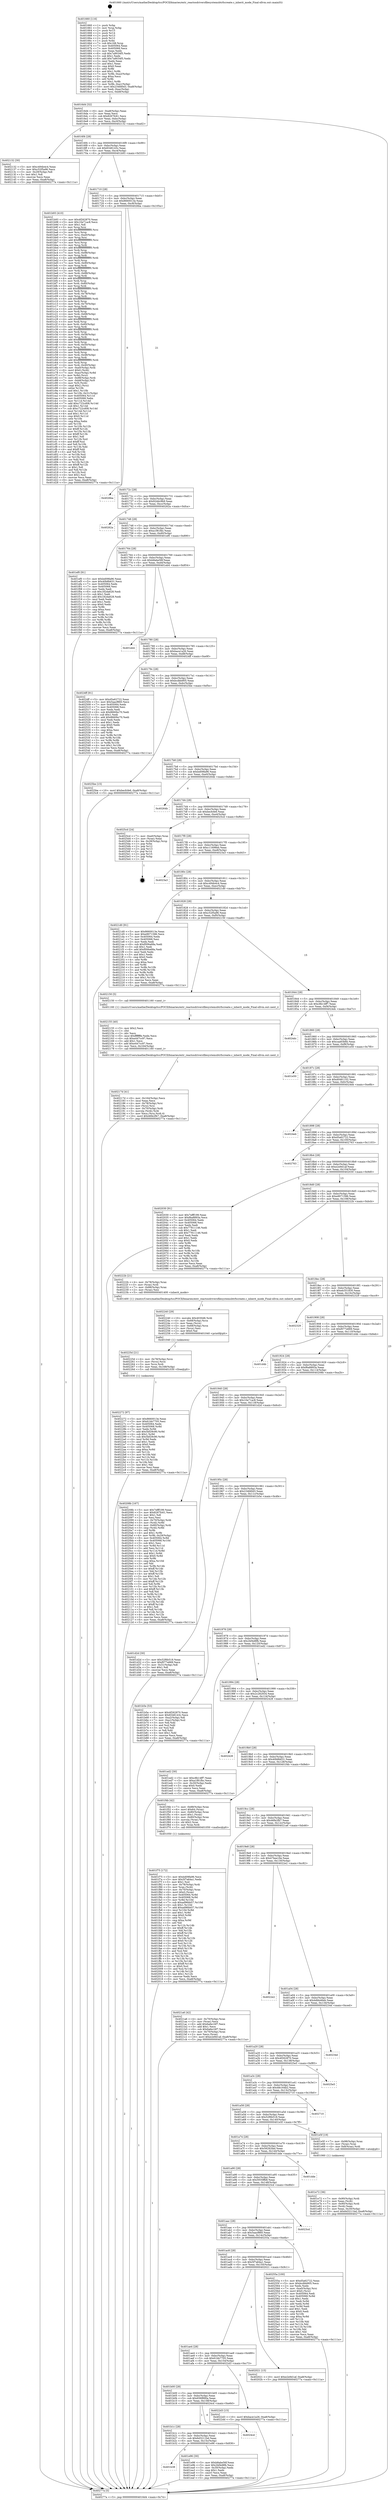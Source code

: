 digraph "0x401660" {
  label = "0x401660 (/mnt/c/Users/mathe/Desktop/tcc/POCII/binaries/extr_reactosdriversfilesystemsbtrfscreate.c_inherit_mode_Final-ollvm.out::main(0))"
  labelloc = "t"
  node[shape=record]

  Entry [label="",width=0.3,height=0.3,shape=circle,fillcolor=black,style=filled]
  "0x4016d4" [label="{
     0x4016d4 [32]\l
     | [instrs]\l
     &nbsp;&nbsp;0x4016d4 \<+6\>: mov -0xa8(%rbp),%eax\l
     &nbsp;&nbsp;0x4016da \<+2\>: mov %eax,%ecx\l
     &nbsp;&nbsp;0x4016dc \<+6\>: sub $0x8267fc61,%ecx\l
     &nbsp;&nbsp;0x4016e2 \<+6\>: mov %eax,-0xbc(%rbp)\l
     &nbsp;&nbsp;0x4016e8 \<+6\>: mov %ecx,-0xc0(%rbp)\l
     &nbsp;&nbsp;0x4016ee \<+6\>: je 0000000000402132 \<main+0xad2\>\l
  }"]
  "0x402132" [label="{
     0x402132 [30]\l
     | [instrs]\l
     &nbsp;&nbsp;0x402132 \<+5\>: mov $0xc494b4c4,%eax\l
     &nbsp;&nbsp;0x402137 \<+5\>: mov $0xc52f5a96,%ecx\l
     &nbsp;&nbsp;0x40213c \<+3\>: mov -0x29(%rbp),%dl\l
     &nbsp;&nbsp;0x40213f \<+3\>: test $0x1,%dl\l
     &nbsp;&nbsp;0x402142 \<+3\>: cmovne %ecx,%eax\l
     &nbsp;&nbsp;0x402145 \<+6\>: mov %eax,-0xa8(%rbp)\l
     &nbsp;&nbsp;0x40214b \<+5\>: jmp 000000000040277a \<main+0x111a\>\l
  }"]
  "0x4016f4" [label="{
     0x4016f4 [28]\l
     | [instrs]\l
     &nbsp;&nbsp;0x4016f4 \<+5\>: jmp 00000000004016f9 \<main+0x99\>\l
     &nbsp;&nbsp;0x4016f9 \<+6\>: mov -0xbc(%rbp),%eax\l
     &nbsp;&nbsp;0x4016ff \<+5\>: sub $0x8348143c,%eax\l
     &nbsp;&nbsp;0x401704 \<+6\>: mov %eax,-0xc4(%rbp)\l
     &nbsp;&nbsp;0x40170a \<+6\>: je 0000000000401b93 \<main+0x533\>\l
  }"]
  Exit [label="",width=0.3,height=0.3,shape=circle,fillcolor=black,style=filled,peripheries=2]
  "0x401b93" [label="{
     0x401b93 [410]\l
     | [instrs]\l
     &nbsp;&nbsp;0x401b93 \<+5\>: mov $0x4f262870,%eax\l
     &nbsp;&nbsp;0x401b98 \<+5\>: mov $0x10a71ac8,%ecx\l
     &nbsp;&nbsp;0x401b9d \<+2\>: mov $0x1,%dl\l
     &nbsp;&nbsp;0x401b9f \<+3\>: mov %rsp,%rsi\l
     &nbsp;&nbsp;0x401ba2 \<+4\>: add $0xfffffffffffffff0,%rsi\l
     &nbsp;&nbsp;0x401ba6 \<+3\>: mov %rsi,%rsp\l
     &nbsp;&nbsp;0x401ba9 \<+7\>: mov %rsi,-0xa0(%rbp)\l
     &nbsp;&nbsp;0x401bb0 \<+3\>: mov %rsp,%rsi\l
     &nbsp;&nbsp;0x401bb3 \<+4\>: add $0xfffffffffffffff0,%rsi\l
     &nbsp;&nbsp;0x401bb7 \<+3\>: mov %rsi,%rsp\l
     &nbsp;&nbsp;0x401bba \<+3\>: mov %rsp,%rdi\l
     &nbsp;&nbsp;0x401bbd \<+4\>: add $0xfffffffffffffff0,%rdi\l
     &nbsp;&nbsp;0x401bc1 \<+3\>: mov %rdi,%rsp\l
     &nbsp;&nbsp;0x401bc4 \<+7\>: mov %rdi,-0x98(%rbp)\l
     &nbsp;&nbsp;0x401bcb \<+3\>: mov %rsp,%rdi\l
     &nbsp;&nbsp;0x401bce \<+4\>: add $0xfffffffffffffff0,%rdi\l
     &nbsp;&nbsp;0x401bd2 \<+3\>: mov %rdi,%rsp\l
     &nbsp;&nbsp;0x401bd5 \<+7\>: mov %rdi,-0x90(%rbp)\l
     &nbsp;&nbsp;0x401bdc \<+3\>: mov %rsp,%rdi\l
     &nbsp;&nbsp;0x401bdf \<+4\>: add $0xfffffffffffffff0,%rdi\l
     &nbsp;&nbsp;0x401be3 \<+3\>: mov %rdi,%rsp\l
     &nbsp;&nbsp;0x401be6 \<+7\>: mov %rdi,-0x88(%rbp)\l
     &nbsp;&nbsp;0x401bed \<+3\>: mov %rsp,%rdi\l
     &nbsp;&nbsp;0x401bf0 \<+4\>: add $0xfffffffffffffff0,%rdi\l
     &nbsp;&nbsp;0x401bf4 \<+3\>: mov %rdi,%rsp\l
     &nbsp;&nbsp;0x401bf7 \<+4\>: mov %rdi,-0x80(%rbp)\l
     &nbsp;&nbsp;0x401bfb \<+3\>: mov %rsp,%rdi\l
     &nbsp;&nbsp;0x401bfe \<+4\>: add $0xfffffffffffffff0,%rdi\l
     &nbsp;&nbsp;0x401c02 \<+3\>: mov %rdi,%rsp\l
     &nbsp;&nbsp;0x401c05 \<+4\>: mov %rdi,-0x78(%rbp)\l
     &nbsp;&nbsp;0x401c09 \<+3\>: mov %rsp,%rdi\l
     &nbsp;&nbsp;0x401c0c \<+4\>: add $0xfffffffffffffff0,%rdi\l
     &nbsp;&nbsp;0x401c10 \<+3\>: mov %rdi,%rsp\l
     &nbsp;&nbsp;0x401c13 \<+4\>: mov %rdi,-0x70(%rbp)\l
     &nbsp;&nbsp;0x401c17 \<+3\>: mov %rsp,%rdi\l
     &nbsp;&nbsp;0x401c1a \<+4\>: add $0xfffffffffffffff0,%rdi\l
     &nbsp;&nbsp;0x401c1e \<+3\>: mov %rdi,%rsp\l
     &nbsp;&nbsp;0x401c21 \<+4\>: mov %rdi,-0x68(%rbp)\l
     &nbsp;&nbsp;0x401c25 \<+3\>: mov %rsp,%rdi\l
     &nbsp;&nbsp;0x401c28 \<+4\>: add $0xfffffffffffffff0,%rdi\l
     &nbsp;&nbsp;0x401c2c \<+3\>: mov %rdi,%rsp\l
     &nbsp;&nbsp;0x401c2f \<+4\>: mov %rdi,-0x60(%rbp)\l
     &nbsp;&nbsp;0x401c33 \<+3\>: mov %rsp,%rdi\l
     &nbsp;&nbsp;0x401c36 \<+4\>: add $0xfffffffffffffff0,%rdi\l
     &nbsp;&nbsp;0x401c3a \<+3\>: mov %rdi,%rsp\l
     &nbsp;&nbsp;0x401c3d \<+4\>: mov %rdi,-0x58(%rbp)\l
     &nbsp;&nbsp;0x401c41 \<+3\>: mov %rsp,%rdi\l
     &nbsp;&nbsp;0x401c44 \<+4\>: add $0xfffffffffffffff0,%rdi\l
     &nbsp;&nbsp;0x401c48 \<+3\>: mov %rdi,%rsp\l
     &nbsp;&nbsp;0x401c4b \<+4\>: mov %rdi,-0x50(%rbp)\l
     &nbsp;&nbsp;0x401c4f \<+3\>: mov %rsp,%rdi\l
     &nbsp;&nbsp;0x401c52 \<+4\>: add $0xfffffffffffffff0,%rdi\l
     &nbsp;&nbsp;0x401c56 \<+3\>: mov %rdi,%rsp\l
     &nbsp;&nbsp;0x401c59 \<+4\>: mov %rdi,-0x48(%rbp)\l
     &nbsp;&nbsp;0x401c5d \<+3\>: mov %rsp,%rdi\l
     &nbsp;&nbsp;0x401c60 \<+4\>: add $0xfffffffffffffff0,%rdi\l
     &nbsp;&nbsp;0x401c64 \<+3\>: mov %rdi,%rsp\l
     &nbsp;&nbsp;0x401c67 \<+4\>: mov %rdi,-0x40(%rbp)\l
     &nbsp;&nbsp;0x401c6b \<+7\>: mov -0xa0(%rbp),%rdi\l
     &nbsp;&nbsp;0x401c72 \<+6\>: movl $0x0,(%rdi)\l
     &nbsp;&nbsp;0x401c78 \<+7\>: mov -0xac(%rbp),%r8d\l
     &nbsp;&nbsp;0x401c7f \<+3\>: mov %r8d,(%rsi)\l
     &nbsp;&nbsp;0x401c82 \<+7\>: mov -0x98(%rbp),%rdi\l
     &nbsp;&nbsp;0x401c89 \<+7\>: mov -0xb8(%rbp),%r9\l
     &nbsp;&nbsp;0x401c90 \<+3\>: mov %r9,(%rdi)\l
     &nbsp;&nbsp;0x401c93 \<+3\>: cmpl $0x2,(%rsi)\l
     &nbsp;&nbsp;0x401c96 \<+4\>: setne %r10b\l
     &nbsp;&nbsp;0x401c9a \<+4\>: and $0x1,%r10b\l
     &nbsp;&nbsp;0x401c9e \<+4\>: mov %r10b,-0x31(%rbp)\l
     &nbsp;&nbsp;0x401ca2 \<+8\>: mov 0x405064,%r11d\l
     &nbsp;&nbsp;0x401caa \<+7\>: mov 0x405068,%ebx\l
     &nbsp;&nbsp;0x401cb1 \<+3\>: mov %r11d,%r14d\l
     &nbsp;&nbsp;0x401cb4 \<+7\>: add $0xc722cd08,%r14d\l
     &nbsp;&nbsp;0x401cbb \<+4\>: sub $0x1,%r14d\l
     &nbsp;&nbsp;0x401cbf \<+7\>: sub $0xc722cd08,%r14d\l
     &nbsp;&nbsp;0x401cc6 \<+4\>: imul %r14d,%r11d\l
     &nbsp;&nbsp;0x401cca \<+4\>: and $0x1,%r11d\l
     &nbsp;&nbsp;0x401cce \<+4\>: cmp $0x0,%r11d\l
     &nbsp;&nbsp;0x401cd2 \<+4\>: sete %r10b\l
     &nbsp;&nbsp;0x401cd6 \<+3\>: cmp $0xa,%ebx\l
     &nbsp;&nbsp;0x401cd9 \<+4\>: setl %r15b\l
     &nbsp;&nbsp;0x401cdd \<+3\>: mov %r10b,%r12b\l
     &nbsp;&nbsp;0x401ce0 \<+4\>: xor $0xff,%r12b\l
     &nbsp;&nbsp;0x401ce4 \<+3\>: mov %r15b,%r13b\l
     &nbsp;&nbsp;0x401ce7 \<+4\>: xor $0xff,%r13b\l
     &nbsp;&nbsp;0x401ceb \<+3\>: xor $0x1,%dl\l
     &nbsp;&nbsp;0x401cee \<+3\>: mov %r12b,%sil\l
     &nbsp;&nbsp;0x401cf1 \<+4\>: and $0xff,%sil\l
     &nbsp;&nbsp;0x401cf5 \<+3\>: and %dl,%r10b\l
     &nbsp;&nbsp;0x401cf8 \<+3\>: mov %r13b,%dil\l
     &nbsp;&nbsp;0x401cfb \<+4\>: and $0xff,%dil\l
     &nbsp;&nbsp;0x401cff \<+3\>: and %dl,%r15b\l
     &nbsp;&nbsp;0x401d02 \<+3\>: or %r10b,%sil\l
     &nbsp;&nbsp;0x401d05 \<+3\>: or %r15b,%dil\l
     &nbsp;&nbsp;0x401d08 \<+3\>: xor %dil,%sil\l
     &nbsp;&nbsp;0x401d0b \<+3\>: or %r13b,%r12b\l
     &nbsp;&nbsp;0x401d0e \<+4\>: xor $0xff,%r12b\l
     &nbsp;&nbsp;0x401d12 \<+3\>: or $0x1,%dl\l
     &nbsp;&nbsp;0x401d15 \<+3\>: and %dl,%r12b\l
     &nbsp;&nbsp;0x401d18 \<+3\>: or %r12b,%sil\l
     &nbsp;&nbsp;0x401d1b \<+4\>: test $0x1,%sil\l
     &nbsp;&nbsp;0x401d1f \<+3\>: cmovne %ecx,%eax\l
     &nbsp;&nbsp;0x401d22 \<+6\>: mov %eax,-0xa8(%rbp)\l
     &nbsp;&nbsp;0x401d28 \<+5\>: jmp 000000000040277a \<main+0x111a\>\l
  }"]
  "0x401710" [label="{
     0x401710 [28]\l
     | [instrs]\l
     &nbsp;&nbsp;0x401710 \<+5\>: jmp 0000000000401715 \<main+0xb5\>\l
     &nbsp;&nbsp;0x401715 \<+6\>: mov -0xbc(%rbp),%eax\l
     &nbsp;&nbsp;0x40171b \<+5\>: sub $0x8660013e,%eax\l
     &nbsp;&nbsp;0x401720 \<+6\>: mov %eax,-0xc8(%rbp)\l
     &nbsp;&nbsp;0x401726 \<+6\>: je 00000000004026ba \<main+0x105a\>\l
  }"]
  "0x402272" [label="{
     0x402272 [97]\l
     | [instrs]\l
     &nbsp;&nbsp;0x402272 \<+5\>: mov $0x8660013e,%eax\l
     &nbsp;&nbsp;0x402277 \<+5\>: mov $0x61bb7705,%esi\l
     &nbsp;&nbsp;0x40227c \<+7\>: mov 0x405064,%edx\l
     &nbsp;&nbsp;0x402283 \<+8\>: mov 0x405068,%r8d\l
     &nbsp;&nbsp;0x40228b \<+3\>: mov %edx,%r9d\l
     &nbsp;&nbsp;0x40228e \<+7\>: add $0x5bf29c90,%r9d\l
     &nbsp;&nbsp;0x402295 \<+4\>: sub $0x1,%r9d\l
     &nbsp;&nbsp;0x402299 \<+7\>: sub $0x5bf29c90,%r9d\l
     &nbsp;&nbsp;0x4022a0 \<+4\>: imul %r9d,%edx\l
     &nbsp;&nbsp;0x4022a4 \<+3\>: and $0x1,%edx\l
     &nbsp;&nbsp;0x4022a7 \<+3\>: cmp $0x0,%edx\l
     &nbsp;&nbsp;0x4022aa \<+4\>: sete %r10b\l
     &nbsp;&nbsp;0x4022ae \<+4\>: cmp $0xa,%r8d\l
     &nbsp;&nbsp;0x4022b2 \<+4\>: setl %r11b\l
     &nbsp;&nbsp;0x4022b6 \<+3\>: mov %r10b,%bl\l
     &nbsp;&nbsp;0x4022b9 \<+3\>: and %r11b,%bl\l
     &nbsp;&nbsp;0x4022bc \<+3\>: xor %r11b,%r10b\l
     &nbsp;&nbsp;0x4022bf \<+3\>: or %r10b,%bl\l
     &nbsp;&nbsp;0x4022c2 \<+3\>: test $0x1,%bl\l
     &nbsp;&nbsp;0x4022c5 \<+3\>: cmovne %esi,%eax\l
     &nbsp;&nbsp;0x4022c8 \<+6\>: mov %eax,-0xa8(%rbp)\l
     &nbsp;&nbsp;0x4022ce \<+5\>: jmp 000000000040277a \<main+0x111a\>\l
  }"]
  "0x4026ba" [label="{
     0x4026ba\l
  }", style=dashed]
  "0x40172c" [label="{
     0x40172c [28]\l
     | [instrs]\l
     &nbsp;&nbsp;0x40172c \<+5\>: jmp 0000000000401731 \<main+0xd1\>\l
     &nbsp;&nbsp;0x401731 \<+6\>: mov -0xbc(%rbp),%eax\l
     &nbsp;&nbsp;0x401737 \<+5\>: sub $0x92ddc9b9,%eax\l
     &nbsp;&nbsp;0x40173c \<+6\>: mov %eax,-0xcc(%rbp)\l
     &nbsp;&nbsp;0x401742 \<+6\>: je 000000000040262a \<main+0xfca\>\l
  }"]
  "0x40225d" [label="{
     0x40225d [21]\l
     | [instrs]\l
     &nbsp;&nbsp;0x40225d \<+4\>: mov -0x78(%rbp),%rcx\l
     &nbsp;&nbsp;0x402261 \<+3\>: mov (%rcx),%rcx\l
     &nbsp;&nbsp;0x402264 \<+3\>: mov %rcx,%rdi\l
     &nbsp;&nbsp;0x402267 \<+6\>: mov %eax,-0x168(%rbp)\l
     &nbsp;&nbsp;0x40226d \<+5\>: call 0000000000401030 \<free@plt\>\l
     | [calls]\l
     &nbsp;&nbsp;0x401030 \{1\} (unknown)\l
  }"]
  "0x40262a" [label="{
     0x40262a\l
  }", style=dashed]
  "0x401748" [label="{
     0x401748 [28]\l
     | [instrs]\l
     &nbsp;&nbsp;0x401748 \<+5\>: jmp 000000000040174d \<main+0xed\>\l
     &nbsp;&nbsp;0x40174d \<+6\>: mov -0xbc(%rbp),%eax\l
     &nbsp;&nbsp;0x401753 \<+5\>: sub $0xa1f81fbc,%eax\l
     &nbsp;&nbsp;0x401758 \<+6\>: mov %eax,-0xd0(%rbp)\l
     &nbsp;&nbsp;0x40175e \<+6\>: je 0000000000401ef0 \<main+0x890\>\l
  }"]
  "0x402240" [label="{
     0x402240 [29]\l
     | [instrs]\l
     &nbsp;&nbsp;0x402240 \<+10\>: movabs $0x4030d6,%rdi\l
     &nbsp;&nbsp;0x40224a \<+4\>: mov -0x68(%rbp),%rcx\l
     &nbsp;&nbsp;0x40224e \<+2\>: mov %eax,(%rcx)\l
     &nbsp;&nbsp;0x402250 \<+4\>: mov -0x68(%rbp),%rcx\l
     &nbsp;&nbsp;0x402254 \<+2\>: mov (%rcx),%esi\l
     &nbsp;&nbsp;0x402256 \<+2\>: mov $0x0,%al\l
     &nbsp;&nbsp;0x402258 \<+5\>: call 0000000000401040 \<printf@plt\>\l
     | [calls]\l
     &nbsp;&nbsp;0x401040 \{1\} (unknown)\l
  }"]
  "0x401ef0" [label="{
     0x401ef0 [91]\l
     | [instrs]\l
     &nbsp;&nbsp;0x401ef0 \<+5\>: mov $0xbd09fa96,%eax\l
     &nbsp;&nbsp;0x401ef5 \<+5\>: mov $0x40b8b631,%ecx\l
     &nbsp;&nbsp;0x401efa \<+7\>: mov 0x405064,%edx\l
     &nbsp;&nbsp;0x401f01 \<+7\>: mov 0x405068,%esi\l
     &nbsp;&nbsp;0x401f08 \<+2\>: mov %edx,%edi\l
     &nbsp;&nbsp;0x401f0a \<+6\>: sub $0x182da628,%edi\l
     &nbsp;&nbsp;0x401f10 \<+3\>: sub $0x1,%edi\l
     &nbsp;&nbsp;0x401f13 \<+6\>: add $0x182da628,%edi\l
     &nbsp;&nbsp;0x401f19 \<+3\>: imul %edi,%edx\l
     &nbsp;&nbsp;0x401f1c \<+3\>: and $0x1,%edx\l
     &nbsp;&nbsp;0x401f1f \<+3\>: cmp $0x0,%edx\l
     &nbsp;&nbsp;0x401f22 \<+4\>: sete %r8b\l
     &nbsp;&nbsp;0x401f26 \<+3\>: cmp $0xa,%esi\l
     &nbsp;&nbsp;0x401f29 \<+4\>: setl %r9b\l
     &nbsp;&nbsp;0x401f2d \<+3\>: mov %r8b,%r10b\l
     &nbsp;&nbsp;0x401f30 \<+3\>: and %r9b,%r10b\l
     &nbsp;&nbsp;0x401f33 \<+3\>: xor %r9b,%r8b\l
     &nbsp;&nbsp;0x401f36 \<+3\>: or %r8b,%r10b\l
     &nbsp;&nbsp;0x401f39 \<+4\>: test $0x1,%r10b\l
     &nbsp;&nbsp;0x401f3d \<+3\>: cmovne %ecx,%eax\l
     &nbsp;&nbsp;0x401f40 \<+6\>: mov %eax,-0xa8(%rbp)\l
     &nbsp;&nbsp;0x401f46 \<+5\>: jmp 000000000040277a \<main+0x111a\>\l
  }"]
  "0x401764" [label="{
     0x401764 [28]\l
     | [instrs]\l
     &nbsp;&nbsp;0x401764 \<+5\>: jmp 0000000000401769 \<main+0x109\>\l
     &nbsp;&nbsp;0x401769 \<+6\>: mov -0xbc(%rbp),%eax\l
     &nbsp;&nbsp;0x40176f \<+5\>: sub $0xb8abe56f,%eax\l
     &nbsp;&nbsp;0x401774 \<+6\>: mov %eax,-0xd4(%rbp)\l
     &nbsp;&nbsp;0x40177a \<+6\>: je 0000000000401eb4 \<main+0x854\>\l
  }"]
  "0x40217d" [label="{
     0x40217d [41]\l
     | [instrs]\l
     &nbsp;&nbsp;0x40217d \<+6\>: mov -0x164(%rbp),%ecx\l
     &nbsp;&nbsp;0x402183 \<+3\>: imul %eax,%ecx\l
     &nbsp;&nbsp;0x402186 \<+4\>: mov -0x78(%rbp),%rsi\l
     &nbsp;&nbsp;0x40218a \<+3\>: mov (%rsi),%rsi\l
     &nbsp;&nbsp;0x40218d \<+4\>: mov -0x70(%rbp),%rdi\l
     &nbsp;&nbsp;0x402191 \<+3\>: movslq (%rdi),%rdi\l
     &nbsp;&nbsp;0x402194 \<+3\>: mov %ecx,(%rsi,%rdi,4)\l
     &nbsp;&nbsp;0x402197 \<+10\>: movl $0x46fe2fb7,-0xa8(%rbp)\l
     &nbsp;&nbsp;0x4021a1 \<+5\>: jmp 000000000040277a \<main+0x111a\>\l
  }"]
  "0x401eb4" [label="{
     0x401eb4\l
  }", style=dashed]
  "0x401780" [label="{
     0x401780 [28]\l
     | [instrs]\l
     &nbsp;&nbsp;0x401780 \<+5\>: jmp 0000000000401785 \<main+0x125\>\l
     &nbsp;&nbsp;0x401785 \<+6\>: mov -0xbc(%rbp),%eax\l
     &nbsp;&nbsp;0x40178b \<+5\>: sub $0xbace1a26,%eax\l
     &nbsp;&nbsp;0x401790 \<+6\>: mov %eax,-0xd8(%rbp)\l
     &nbsp;&nbsp;0x401796 \<+6\>: je 00000000004024ff \<main+0xe9f\>\l
  }"]
  "0x402155" [label="{
     0x402155 [40]\l
     | [instrs]\l
     &nbsp;&nbsp;0x402155 \<+5\>: mov $0x2,%ecx\l
     &nbsp;&nbsp;0x40215a \<+1\>: cltd\l
     &nbsp;&nbsp;0x40215b \<+2\>: idiv %ecx\l
     &nbsp;&nbsp;0x40215d \<+6\>: imul $0xfffffffe,%edx,%ecx\l
     &nbsp;&nbsp;0x402163 \<+6\>: sub $0xe447cc97,%ecx\l
     &nbsp;&nbsp;0x402169 \<+3\>: add $0x1,%ecx\l
     &nbsp;&nbsp;0x40216c \<+6\>: add $0xe447cc97,%ecx\l
     &nbsp;&nbsp;0x402172 \<+6\>: mov %ecx,-0x164(%rbp)\l
     &nbsp;&nbsp;0x402178 \<+5\>: call 0000000000401160 \<next_i\>\l
     | [calls]\l
     &nbsp;&nbsp;0x401160 \{1\} (/mnt/c/Users/mathe/Desktop/tcc/POCII/binaries/extr_reactosdriversfilesystemsbtrfscreate.c_inherit_mode_Final-ollvm.out::next_i)\l
  }"]
  "0x4024ff" [label="{
     0x4024ff [91]\l
     | [instrs]\l
     &nbsp;&nbsp;0x4024ff \<+5\>: mov $0xd5a62722,%eax\l
     &nbsp;&nbsp;0x402504 \<+5\>: mov $0x5aacf860,%ecx\l
     &nbsp;&nbsp;0x402509 \<+7\>: mov 0x405064,%edx\l
     &nbsp;&nbsp;0x402510 \<+7\>: mov 0x405068,%esi\l
     &nbsp;&nbsp;0x402517 \<+2\>: mov %edx,%edi\l
     &nbsp;&nbsp;0x402519 \<+6\>: sub $0x8660bc70,%edi\l
     &nbsp;&nbsp;0x40251f \<+3\>: sub $0x1,%edi\l
     &nbsp;&nbsp;0x402522 \<+6\>: add $0x8660bc70,%edi\l
     &nbsp;&nbsp;0x402528 \<+3\>: imul %edi,%edx\l
     &nbsp;&nbsp;0x40252b \<+3\>: and $0x1,%edx\l
     &nbsp;&nbsp;0x40252e \<+3\>: cmp $0x0,%edx\l
     &nbsp;&nbsp;0x402531 \<+4\>: sete %r8b\l
     &nbsp;&nbsp;0x402535 \<+3\>: cmp $0xa,%esi\l
     &nbsp;&nbsp;0x402538 \<+4\>: setl %r9b\l
     &nbsp;&nbsp;0x40253c \<+3\>: mov %r8b,%r10b\l
     &nbsp;&nbsp;0x40253f \<+3\>: and %r9b,%r10b\l
     &nbsp;&nbsp;0x402542 \<+3\>: xor %r9b,%r8b\l
     &nbsp;&nbsp;0x402545 \<+3\>: or %r8b,%r10b\l
     &nbsp;&nbsp;0x402548 \<+4\>: test $0x1,%r10b\l
     &nbsp;&nbsp;0x40254c \<+3\>: cmovne %ecx,%eax\l
     &nbsp;&nbsp;0x40254f \<+6\>: mov %eax,-0xa8(%rbp)\l
     &nbsp;&nbsp;0x402555 \<+5\>: jmp 000000000040277a \<main+0x111a\>\l
  }"]
  "0x40179c" [label="{
     0x40179c [28]\l
     | [instrs]\l
     &nbsp;&nbsp;0x40179c \<+5\>: jmp 00000000004017a1 \<main+0x141\>\l
     &nbsp;&nbsp;0x4017a1 \<+6\>: mov -0xbc(%rbp),%eax\l
     &nbsp;&nbsp;0x4017a7 \<+5\>: sub $0xbcdbb905,%eax\l
     &nbsp;&nbsp;0x4017ac \<+6\>: mov %eax,-0xdc(%rbp)\l
     &nbsp;&nbsp;0x4017b2 \<+6\>: je 00000000004025be \<main+0xf5e\>\l
  }"]
  "0x401f75" [label="{
     0x401f75 [172]\l
     | [instrs]\l
     &nbsp;&nbsp;0x401f75 \<+5\>: mov $0xbd09fa96,%ecx\l
     &nbsp;&nbsp;0x401f7a \<+5\>: mov $0x5f7a64a1,%edx\l
     &nbsp;&nbsp;0x401f7f \<+3\>: mov $0x1,%sil\l
     &nbsp;&nbsp;0x401f82 \<+4\>: mov -0x78(%rbp),%rdi\l
     &nbsp;&nbsp;0x401f86 \<+3\>: mov %rax,(%rdi)\l
     &nbsp;&nbsp;0x401f89 \<+4\>: mov -0x70(%rbp),%rax\l
     &nbsp;&nbsp;0x401f8d \<+6\>: movl $0x0,(%rax)\l
     &nbsp;&nbsp;0x401f93 \<+8\>: mov 0x405064,%r8d\l
     &nbsp;&nbsp;0x401f9b \<+8\>: mov 0x405068,%r9d\l
     &nbsp;&nbsp;0x401fa3 \<+3\>: mov %r8d,%r10d\l
     &nbsp;&nbsp;0x401fa6 \<+7\>: sub $0xad96bb57,%r10d\l
     &nbsp;&nbsp;0x401fad \<+4\>: sub $0x1,%r10d\l
     &nbsp;&nbsp;0x401fb1 \<+7\>: add $0xad96bb57,%r10d\l
     &nbsp;&nbsp;0x401fb8 \<+4\>: imul %r10d,%r8d\l
     &nbsp;&nbsp;0x401fbc \<+4\>: and $0x1,%r8d\l
     &nbsp;&nbsp;0x401fc0 \<+4\>: cmp $0x0,%r8d\l
     &nbsp;&nbsp;0x401fc4 \<+4\>: sete %r11b\l
     &nbsp;&nbsp;0x401fc8 \<+4\>: cmp $0xa,%r9d\l
     &nbsp;&nbsp;0x401fcc \<+3\>: setl %bl\l
     &nbsp;&nbsp;0x401fcf \<+3\>: mov %r11b,%r14b\l
     &nbsp;&nbsp;0x401fd2 \<+4\>: xor $0xff,%r14b\l
     &nbsp;&nbsp;0x401fd6 \<+3\>: mov %bl,%r15b\l
     &nbsp;&nbsp;0x401fd9 \<+4\>: xor $0xff,%r15b\l
     &nbsp;&nbsp;0x401fdd \<+4\>: xor $0x0,%sil\l
     &nbsp;&nbsp;0x401fe1 \<+3\>: mov %r14b,%r12b\l
     &nbsp;&nbsp;0x401fe4 \<+4\>: and $0x0,%r12b\l
     &nbsp;&nbsp;0x401fe8 \<+3\>: and %sil,%r11b\l
     &nbsp;&nbsp;0x401feb \<+3\>: mov %r15b,%r13b\l
     &nbsp;&nbsp;0x401fee \<+4\>: and $0x0,%r13b\l
     &nbsp;&nbsp;0x401ff2 \<+3\>: and %sil,%bl\l
     &nbsp;&nbsp;0x401ff5 \<+3\>: or %r11b,%r12b\l
     &nbsp;&nbsp;0x401ff8 \<+3\>: or %bl,%r13b\l
     &nbsp;&nbsp;0x401ffb \<+3\>: xor %r13b,%r12b\l
     &nbsp;&nbsp;0x401ffe \<+3\>: or %r15b,%r14b\l
     &nbsp;&nbsp;0x402001 \<+4\>: xor $0xff,%r14b\l
     &nbsp;&nbsp;0x402005 \<+4\>: or $0x0,%sil\l
     &nbsp;&nbsp;0x402009 \<+3\>: and %sil,%r14b\l
     &nbsp;&nbsp;0x40200c \<+3\>: or %r14b,%r12b\l
     &nbsp;&nbsp;0x40200f \<+4\>: test $0x1,%r12b\l
     &nbsp;&nbsp;0x402013 \<+3\>: cmovne %edx,%ecx\l
     &nbsp;&nbsp;0x402016 \<+6\>: mov %ecx,-0xa8(%rbp)\l
     &nbsp;&nbsp;0x40201c \<+5\>: jmp 000000000040277a \<main+0x111a\>\l
  }"]
  "0x4025be" [label="{
     0x4025be [15]\l
     | [instrs]\l
     &nbsp;&nbsp;0x4025be \<+10\>: movl $0xbecfcfe6,-0xa8(%rbp)\l
     &nbsp;&nbsp;0x4025c8 \<+5\>: jmp 000000000040277a \<main+0x111a\>\l
  }"]
  "0x4017b8" [label="{
     0x4017b8 [28]\l
     | [instrs]\l
     &nbsp;&nbsp;0x4017b8 \<+5\>: jmp 00000000004017bd \<main+0x15d\>\l
     &nbsp;&nbsp;0x4017bd \<+6\>: mov -0xbc(%rbp),%eax\l
     &nbsp;&nbsp;0x4017c3 \<+5\>: sub $0xbd09fa96,%eax\l
     &nbsp;&nbsp;0x4017c8 \<+6\>: mov %eax,-0xe0(%rbp)\l
     &nbsp;&nbsp;0x4017ce \<+6\>: je 000000000040264b \<main+0xfeb\>\l
  }"]
  "0x401b38" [label="{
     0x401b38\l
  }", style=dashed]
  "0x40264b" [label="{
     0x40264b\l
  }", style=dashed]
  "0x4017d4" [label="{
     0x4017d4 [28]\l
     | [instrs]\l
     &nbsp;&nbsp;0x4017d4 \<+5\>: jmp 00000000004017d9 \<main+0x179\>\l
     &nbsp;&nbsp;0x4017d9 \<+6\>: mov -0xbc(%rbp),%eax\l
     &nbsp;&nbsp;0x4017df \<+5\>: sub $0xbecfcfe6,%eax\l
     &nbsp;&nbsp;0x4017e4 \<+6\>: mov %eax,-0xe4(%rbp)\l
     &nbsp;&nbsp;0x4017ea \<+6\>: je 00000000004025cd \<main+0xf6d\>\l
  }"]
  "0x401e96" [label="{
     0x401e96 [30]\l
     | [instrs]\l
     &nbsp;&nbsp;0x401e96 \<+5\>: mov $0xb8abe56f,%eax\l
     &nbsp;&nbsp;0x401e9b \<+5\>: mov $0x2bf4d8fb,%ecx\l
     &nbsp;&nbsp;0x401ea0 \<+3\>: mov -0x30(%rbp),%edx\l
     &nbsp;&nbsp;0x401ea3 \<+3\>: cmp $0x1,%edx\l
     &nbsp;&nbsp;0x401ea6 \<+3\>: cmovl %ecx,%eax\l
     &nbsp;&nbsp;0x401ea9 \<+6\>: mov %eax,-0xa8(%rbp)\l
     &nbsp;&nbsp;0x401eaf \<+5\>: jmp 000000000040277a \<main+0x111a\>\l
  }"]
  "0x4025cd" [label="{
     0x4025cd [24]\l
     | [instrs]\l
     &nbsp;&nbsp;0x4025cd \<+7\>: mov -0xa0(%rbp),%rax\l
     &nbsp;&nbsp;0x4025d4 \<+2\>: mov (%rax),%eax\l
     &nbsp;&nbsp;0x4025d6 \<+4\>: lea -0x28(%rbp),%rsp\l
     &nbsp;&nbsp;0x4025da \<+1\>: pop %rbx\l
     &nbsp;&nbsp;0x4025db \<+2\>: pop %r12\l
     &nbsp;&nbsp;0x4025dd \<+2\>: pop %r13\l
     &nbsp;&nbsp;0x4025df \<+2\>: pop %r14\l
     &nbsp;&nbsp;0x4025e1 \<+2\>: pop %r15\l
     &nbsp;&nbsp;0x4025e3 \<+1\>: pop %rbp\l
     &nbsp;&nbsp;0x4025e4 \<+1\>: ret\l
  }"]
  "0x4017f0" [label="{
     0x4017f0 [28]\l
     | [instrs]\l
     &nbsp;&nbsp;0x4017f0 \<+5\>: jmp 00000000004017f5 \<main+0x195\>\l
     &nbsp;&nbsp;0x4017f5 \<+6\>: mov -0xbc(%rbp),%eax\l
     &nbsp;&nbsp;0x4017fb \<+5\>: sub $0xc11698eb,%eax\l
     &nbsp;&nbsp;0x401800 \<+6\>: mov %eax,-0xe8(%rbp)\l
     &nbsp;&nbsp;0x401806 \<+6\>: je 00000000004023a3 \<main+0xd43\>\l
  }"]
  "0x401b1c" [label="{
     0x401b1c [28]\l
     | [instrs]\l
     &nbsp;&nbsp;0x401b1c \<+5\>: jmp 0000000000401b21 \<main+0x4c1\>\l
     &nbsp;&nbsp;0x401b21 \<+6\>: mov -0xbc(%rbp),%eax\l
     &nbsp;&nbsp;0x401b27 \<+5\>: sub $0x6d3211bd,%eax\l
     &nbsp;&nbsp;0x401b2c \<+6\>: mov %eax,-0x15c(%rbp)\l
     &nbsp;&nbsp;0x401b32 \<+6\>: je 0000000000401e96 \<main+0x836\>\l
  }"]
  "0x4023a3" [label="{
     0x4023a3\l
  }", style=dashed]
  "0x40180c" [label="{
     0x40180c [28]\l
     | [instrs]\l
     &nbsp;&nbsp;0x40180c \<+5\>: jmp 0000000000401811 \<main+0x1b1\>\l
     &nbsp;&nbsp;0x401811 \<+6\>: mov -0xbc(%rbp),%eax\l
     &nbsp;&nbsp;0x401817 \<+5\>: sub $0xc494b4c4,%eax\l
     &nbsp;&nbsp;0x40181c \<+6\>: mov %eax,-0xec(%rbp)\l
     &nbsp;&nbsp;0x401822 \<+6\>: je 00000000004021d0 \<main+0xb70\>\l
  }"]
  "0x4024cd" [label="{
     0x4024cd\l
  }", style=dashed]
  "0x4021d0" [label="{
     0x4021d0 [91]\l
     | [instrs]\l
     &nbsp;&nbsp;0x4021d0 \<+5\>: mov $0x8660013e,%eax\l
     &nbsp;&nbsp;0x4021d5 \<+5\>: mov $0xe9071586,%ecx\l
     &nbsp;&nbsp;0x4021da \<+7\>: mov 0x405064,%edx\l
     &nbsp;&nbsp;0x4021e1 \<+7\>: mov 0x405068,%esi\l
     &nbsp;&nbsp;0x4021e8 \<+2\>: mov %edx,%edi\l
     &nbsp;&nbsp;0x4021ea \<+6\>: sub $0xf006a68a,%edi\l
     &nbsp;&nbsp;0x4021f0 \<+3\>: sub $0x1,%edi\l
     &nbsp;&nbsp;0x4021f3 \<+6\>: add $0xf006a68a,%edi\l
     &nbsp;&nbsp;0x4021f9 \<+3\>: imul %edi,%edx\l
     &nbsp;&nbsp;0x4021fc \<+3\>: and $0x1,%edx\l
     &nbsp;&nbsp;0x4021ff \<+3\>: cmp $0x0,%edx\l
     &nbsp;&nbsp;0x402202 \<+4\>: sete %r8b\l
     &nbsp;&nbsp;0x402206 \<+3\>: cmp $0xa,%esi\l
     &nbsp;&nbsp;0x402209 \<+4\>: setl %r9b\l
     &nbsp;&nbsp;0x40220d \<+3\>: mov %r8b,%r10b\l
     &nbsp;&nbsp;0x402210 \<+3\>: and %r9b,%r10b\l
     &nbsp;&nbsp;0x402213 \<+3\>: xor %r9b,%r8b\l
     &nbsp;&nbsp;0x402216 \<+3\>: or %r8b,%r10b\l
     &nbsp;&nbsp;0x402219 \<+4\>: test $0x1,%r10b\l
     &nbsp;&nbsp;0x40221d \<+3\>: cmovne %ecx,%eax\l
     &nbsp;&nbsp;0x402220 \<+6\>: mov %eax,-0xa8(%rbp)\l
     &nbsp;&nbsp;0x402226 \<+5\>: jmp 000000000040277a \<main+0x111a\>\l
  }"]
  "0x401828" [label="{
     0x401828 [28]\l
     | [instrs]\l
     &nbsp;&nbsp;0x401828 \<+5\>: jmp 000000000040182d \<main+0x1cd\>\l
     &nbsp;&nbsp;0x40182d \<+6\>: mov -0xbc(%rbp),%eax\l
     &nbsp;&nbsp;0x401833 \<+5\>: sub $0xc52f5a96,%eax\l
     &nbsp;&nbsp;0x401838 \<+6\>: mov %eax,-0xf0(%rbp)\l
     &nbsp;&nbsp;0x40183e \<+6\>: je 0000000000402150 \<main+0xaf0\>\l
  }"]
  "0x401b00" [label="{
     0x401b00 [28]\l
     | [instrs]\l
     &nbsp;&nbsp;0x401b00 \<+5\>: jmp 0000000000401b05 \<main+0x4a5\>\l
     &nbsp;&nbsp;0x401b05 \<+6\>: mov -0xbc(%rbp),%eax\l
     &nbsp;&nbsp;0x401b0b \<+5\>: sub $0x656f890a,%eax\l
     &nbsp;&nbsp;0x401b10 \<+6\>: mov %eax,-0x158(%rbp)\l
     &nbsp;&nbsp;0x401b16 \<+6\>: je 00000000004024cd \<main+0xe6d\>\l
  }"]
  "0x402150" [label="{
     0x402150 [5]\l
     | [instrs]\l
     &nbsp;&nbsp;0x402150 \<+5\>: call 0000000000401160 \<next_i\>\l
     | [calls]\l
     &nbsp;&nbsp;0x401160 \{1\} (/mnt/c/Users/mathe/Desktop/tcc/POCII/binaries/extr_reactosdriversfilesystemsbtrfscreate.c_inherit_mode_Final-ollvm.out::next_i)\l
  }"]
  "0x401844" [label="{
     0x401844 [28]\l
     | [instrs]\l
     &nbsp;&nbsp;0x401844 \<+5\>: jmp 0000000000401849 \<main+0x1e9\>\l
     &nbsp;&nbsp;0x401849 \<+6\>: mov -0xbc(%rbp),%eax\l
     &nbsp;&nbsp;0x40184f \<+5\>: sub $0xc8b14ff7,%eax\l
     &nbsp;&nbsp;0x401854 \<+6\>: mov %eax,-0xf4(%rbp)\l
     &nbsp;&nbsp;0x40185a \<+6\>: je 00000000004024dc \<main+0xe7c\>\l
  }"]
  "0x4022d3" [label="{
     0x4022d3 [15]\l
     | [instrs]\l
     &nbsp;&nbsp;0x4022d3 \<+10\>: movl $0xbace1a26,-0xa8(%rbp)\l
     &nbsp;&nbsp;0x4022dd \<+5\>: jmp 000000000040277a \<main+0x111a\>\l
  }"]
  "0x4024dc" [label="{
     0x4024dc\l
  }", style=dashed]
  "0x401860" [label="{
     0x401860 [28]\l
     | [instrs]\l
     &nbsp;&nbsp;0x401860 \<+5\>: jmp 0000000000401865 \<main+0x205\>\l
     &nbsp;&nbsp;0x401865 \<+6\>: mov -0xbc(%rbp),%eax\l
     &nbsp;&nbsp;0x40186b \<+5\>: sub $0xcaa83b6b,%eax\l
     &nbsp;&nbsp;0x401870 \<+6\>: mov %eax,-0xf8(%rbp)\l
     &nbsp;&nbsp;0x401876 \<+6\>: je 0000000000401e50 \<main+0x7f0\>\l
  }"]
  "0x401ae4" [label="{
     0x401ae4 [28]\l
     | [instrs]\l
     &nbsp;&nbsp;0x401ae4 \<+5\>: jmp 0000000000401ae9 \<main+0x489\>\l
     &nbsp;&nbsp;0x401ae9 \<+6\>: mov -0xbc(%rbp),%eax\l
     &nbsp;&nbsp;0x401aef \<+5\>: sub $0x61bb7705,%eax\l
     &nbsp;&nbsp;0x401af4 \<+6\>: mov %eax,-0x154(%rbp)\l
     &nbsp;&nbsp;0x401afa \<+6\>: je 00000000004022d3 \<main+0xc73\>\l
  }"]
  "0x401e50" [label="{
     0x401e50\l
  }", style=dashed]
  "0x40187c" [label="{
     0x40187c [28]\l
     | [instrs]\l
     &nbsp;&nbsp;0x40187c \<+5\>: jmp 0000000000401881 \<main+0x221\>\l
     &nbsp;&nbsp;0x401881 \<+6\>: mov -0xbc(%rbp),%eax\l
     &nbsp;&nbsp;0x401887 \<+5\>: sub $0xd0481102,%eax\l
     &nbsp;&nbsp;0x40188c \<+6\>: mov %eax,-0xfc(%rbp)\l
     &nbsp;&nbsp;0x401892 \<+6\>: je 00000000004024eb \<main+0xe8b\>\l
  }"]
  "0x402021" [label="{
     0x402021 [15]\l
     | [instrs]\l
     &nbsp;&nbsp;0x402021 \<+10\>: movl $0xe2e9d1af,-0xa8(%rbp)\l
     &nbsp;&nbsp;0x40202b \<+5\>: jmp 000000000040277a \<main+0x111a\>\l
  }"]
  "0x4024eb" [label="{
     0x4024eb\l
  }", style=dashed]
  "0x401898" [label="{
     0x401898 [28]\l
     | [instrs]\l
     &nbsp;&nbsp;0x401898 \<+5\>: jmp 000000000040189d \<main+0x23d\>\l
     &nbsp;&nbsp;0x40189d \<+6\>: mov -0xbc(%rbp),%eax\l
     &nbsp;&nbsp;0x4018a3 \<+5\>: sub $0xd5a62722,%eax\l
     &nbsp;&nbsp;0x4018a8 \<+6\>: mov %eax,-0x100(%rbp)\l
     &nbsp;&nbsp;0x4018ae \<+6\>: je 0000000000402763 \<main+0x1103\>\l
  }"]
  "0x401ac8" [label="{
     0x401ac8 [28]\l
     | [instrs]\l
     &nbsp;&nbsp;0x401ac8 \<+5\>: jmp 0000000000401acd \<main+0x46d\>\l
     &nbsp;&nbsp;0x401acd \<+6\>: mov -0xbc(%rbp),%eax\l
     &nbsp;&nbsp;0x401ad3 \<+5\>: sub $0x5f7a64a1,%eax\l
     &nbsp;&nbsp;0x401ad8 \<+6\>: mov %eax,-0x150(%rbp)\l
     &nbsp;&nbsp;0x401ade \<+6\>: je 0000000000402021 \<main+0x9c1\>\l
  }"]
  "0x402763" [label="{
     0x402763\l
  }", style=dashed]
  "0x4018b4" [label="{
     0x4018b4 [28]\l
     | [instrs]\l
     &nbsp;&nbsp;0x4018b4 \<+5\>: jmp 00000000004018b9 \<main+0x259\>\l
     &nbsp;&nbsp;0x4018b9 \<+6\>: mov -0xbc(%rbp),%eax\l
     &nbsp;&nbsp;0x4018bf \<+5\>: sub $0xe2e9d1af,%eax\l
     &nbsp;&nbsp;0x4018c4 \<+6\>: mov %eax,-0x104(%rbp)\l
     &nbsp;&nbsp;0x4018ca \<+6\>: je 0000000000402030 \<main+0x9d0\>\l
  }"]
  "0x40255a" [label="{
     0x40255a [100]\l
     | [instrs]\l
     &nbsp;&nbsp;0x40255a \<+5\>: mov $0xd5a62722,%eax\l
     &nbsp;&nbsp;0x40255f \<+5\>: mov $0xbcdbb905,%ecx\l
     &nbsp;&nbsp;0x402564 \<+2\>: xor %edx,%edx\l
     &nbsp;&nbsp;0x402566 \<+7\>: mov -0xa0(%rbp),%rsi\l
     &nbsp;&nbsp;0x40256d \<+6\>: movl $0x0,(%rsi)\l
     &nbsp;&nbsp;0x402573 \<+7\>: mov 0x405064,%edi\l
     &nbsp;&nbsp;0x40257a \<+8\>: mov 0x405068,%r8d\l
     &nbsp;&nbsp;0x402582 \<+3\>: sub $0x1,%edx\l
     &nbsp;&nbsp;0x402585 \<+3\>: mov %edi,%r9d\l
     &nbsp;&nbsp;0x402588 \<+3\>: add %edx,%r9d\l
     &nbsp;&nbsp;0x40258b \<+4\>: imul %r9d,%edi\l
     &nbsp;&nbsp;0x40258f \<+3\>: and $0x1,%edi\l
     &nbsp;&nbsp;0x402592 \<+3\>: cmp $0x0,%edi\l
     &nbsp;&nbsp;0x402595 \<+4\>: sete %r10b\l
     &nbsp;&nbsp;0x402599 \<+4\>: cmp $0xa,%r8d\l
     &nbsp;&nbsp;0x40259d \<+4\>: setl %r11b\l
     &nbsp;&nbsp;0x4025a1 \<+3\>: mov %r10b,%bl\l
     &nbsp;&nbsp;0x4025a4 \<+3\>: and %r11b,%bl\l
     &nbsp;&nbsp;0x4025a7 \<+3\>: xor %r11b,%r10b\l
     &nbsp;&nbsp;0x4025aa \<+3\>: or %r10b,%bl\l
     &nbsp;&nbsp;0x4025ad \<+3\>: test $0x1,%bl\l
     &nbsp;&nbsp;0x4025b0 \<+3\>: cmovne %ecx,%eax\l
     &nbsp;&nbsp;0x4025b3 \<+6\>: mov %eax,-0xa8(%rbp)\l
     &nbsp;&nbsp;0x4025b9 \<+5\>: jmp 000000000040277a \<main+0x111a\>\l
  }"]
  "0x402030" [label="{
     0x402030 [91]\l
     | [instrs]\l
     &nbsp;&nbsp;0x402030 \<+5\>: mov $0x7efff199,%eax\l
     &nbsp;&nbsp;0x402035 \<+5\>: mov $0xf6a8893a,%ecx\l
     &nbsp;&nbsp;0x40203a \<+7\>: mov 0x405064,%edx\l
     &nbsp;&nbsp;0x402041 \<+7\>: mov 0x405068,%esi\l
     &nbsp;&nbsp;0x402048 \<+2\>: mov %edx,%edi\l
     &nbsp;&nbsp;0x40204a \<+6\>: sub $0x77811146,%edi\l
     &nbsp;&nbsp;0x402050 \<+3\>: sub $0x1,%edi\l
     &nbsp;&nbsp;0x402053 \<+6\>: add $0x77811146,%edi\l
     &nbsp;&nbsp;0x402059 \<+3\>: imul %edi,%edx\l
     &nbsp;&nbsp;0x40205c \<+3\>: and $0x1,%edx\l
     &nbsp;&nbsp;0x40205f \<+3\>: cmp $0x0,%edx\l
     &nbsp;&nbsp;0x402062 \<+4\>: sete %r8b\l
     &nbsp;&nbsp;0x402066 \<+3\>: cmp $0xa,%esi\l
     &nbsp;&nbsp;0x402069 \<+4\>: setl %r9b\l
     &nbsp;&nbsp;0x40206d \<+3\>: mov %r8b,%r10b\l
     &nbsp;&nbsp;0x402070 \<+3\>: and %r9b,%r10b\l
     &nbsp;&nbsp;0x402073 \<+3\>: xor %r9b,%r8b\l
     &nbsp;&nbsp;0x402076 \<+3\>: or %r8b,%r10b\l
     &nbsp;&nbsp;0x402079 \<+4\>: test $0x1,%r10b\l
     &nbsp;&nbsp;0x40207d \<+3\>: cmovne %ecx,%eax\l
     &nbsp;&nbsp;0x402080 \<+6\>: mov %eax,-0xa8(%rbp)\l
     &nbsp;&nbsp;0x402086 \<+5\>: jmp 000000000040277a \<main+0x111a\>\l
  }"]
  "0x4018d0" [label="{
     0x4018d0 [28]\l
     | [instrs]\l
     &nbsp;&nbsp;0x4018d0 \<+5\>: jmp 00000000004018d5 \<main+0x275\>\l
     &nbsp;&nbsp;0x4018d5 \<+6\>: mov -0xbc(%rbp),%eax\l
     &nbsp;&nbsp;0x4018db \<+5\>: sub $0xe9071586,%eax\l
     &nbsp;&nbsp;0x4018e0 \<+6\>: mov %eax,-0x108(%rbp)\l
     &nbsp;&nbsp;0x4018e6 \<+6\>: je 000000000040222b \<main+0xbcb\>\l
  }"]
  "0x401aac" [label="{
     0x401aac [28]\l
     | [instrs]\l
     &nbsp;&nbsp;0x401aac \<+5\>: jmp 0000000000401ab1 \<main+0x451\>\l
     &nbsp;&nbsp;0x401ab1 \<+6\>: mov -0xbc(%rbp),%eax\l
     &nbsp;&nbsp;0x401ab7 \<+5\>: sub $0x5aacf860,%eax\l
     &nbsp;&nbsp;0x401abc \<+6\>: mov %eax,-0x14c(%rbp)\l
     &nbsp;&nbsp;0x401ac2 \<+6\>: je 000000000040255a \<main+0xefa\>\l
  }"]
  "0x40222b" [label="{
     0x40222b [21]\l
     | [instrs]\l
     &nbsp;&nbsp;0x40222b \<+4\>: mov -0x78(%rbp),%rax\l
     &nbsp;&nbsp;0x40222f \<+3\>: mov (%rax),%rdi\l
     &nbsp;&nbsp;0x402232 \<+7\>: mov -0x88(%rbp),%rax\l
     &nbsp;&nbsp;0x402239 \<+2\>: mov (%rax),%esi\l
     &nbsp;&nbsp;0x40223b \<+5\>: call 0000000000401400 \<inherit_mode\>\l
     | [calls]\l
     &nbsp;&nbsp;0x401400 \{1\} (/mnt/c/Users/mathe/Desktop/tcc/POCII/binaries/extr_reactosdriversfilesystemsbtrfscreate.c_inherit_mode_Final-ollvm.out::inherit_mode)\l
  }"]
  "0x4018ec" [label="{
     0x4018ec [28]\l
     | [instrs]\l
     &nbsp;&nbsp;0x4018ec \<+5\>: jmp 00000000004018f1 \<main+0x291\>\l
     &nbsp;&nbsp;0x4018f1 \<+6\>: mov -0xbc(%rbp),%eax\l
     &nbsp;&nbsp;0x4018f7 \<+5\>: sub $0xeb351830,%eax\l
     &nbsp;&nbsp;0x4018fc \<+6\>: mov %eax,-0x10c(%rbp)\l
     &nbsp;&nbsp;0x401902 \<+6\>: je 0000000000402329 \<main+0xcc9\>\l
  }"]
  "0x4023cd" [label="{
     0x4023cd\l
  }", style=dashed]
  "0x402329" [label="{
     0x402329\l
  }", style=dashed]
  "0x401908" [label="{
     0x401908 [28]\l
     | [instrs]\l
     &nbsp;&nbsp;0x401908 \<+5\>: jmp 000000000040190d \<main+0x2ad\>\l
     &nbsp;&nbsp;0x40190d \<+6\>: mov -0xbc(%rbp),%eax\l
     &nbsp;&nbsp;0x401913 \<+5\>: sub $0xf077e669,%eax\l
     &nbsp;&nbsp;0x401918 \<+6\>: mov %eax,-0x110(%rbp)\l
     &nbsp;&nbsp;0x40191e \<+6\>: je 0000000000401d4b \<main+0x6eb\>\l
  }"]
  "0x401a90" [label="{
     0x401a90 [28]\l
     | [instrs]\l
     &nbsp;&nbsp;0x401a90 \<+5\>: jmp 0000000000401a95 \<main+0x435\>\l
     &nbsp;&nbsp;0x401a95 \<+6\>: mov -0xbc(%rbp),%eax\l
     &nbsp;&nbsp;0x401a9b \<+5\>: sub $0x5935ffb8,%eax\l
     &nbsp;&nbsp;0x401aa0 \<+6\>: mov %eax,-0x148(%rbp)\l
     &nbsp;&nbsp;0x401aa6 \<+6\>: je 00000000004023cd \<main+0xd6d\>\l
  }"]
  "0x401d4b" [label="{
     0x401d4b\l
  }", style=dashed]
  "0x401924" [label="{
     0x401924 [28]\l
     | [instrs]\l
     &nbsp;&nbsp;0x401924 \<+5\>: jmp 0000000000401929 \<main+0x2c9\>\l
     &nbsp;&nbsp;0x401929 \<+6\>: mov -0xbc(%rbp),%eax\l
     &nbsp;&nbsp;0x40192f \<+5\>: sub $0xf6a8893a,%eax\l
     &nbsp;&nbsp;0x401934 \<+6\>: mov %eax,-0x114(%rbp)\l
     &nbsp;&nbsp;0x40193a \<+6\>: je 000000000040208b \<main+0xa2b\>\l
  }"]
  "0x401dde" [label="{
     0x401dde\l
  }", style=dashed]
  "0x40208b" [label="{
     0x40208b [167]\l
     | [instrs]\l
     &nbsp;&nbsp;0x40208b \<+5\>: mov $0x7efff199,%eax\l
     &nbsp;&nbsp;0x402090 \<+5\>: mov $0x8267fc61,%ecx\l
     &nbsp;&nbsp;0x402095 \<+2\>: mov $0x1,%dl\l
     &nbsp;&nbsp;0x402097 \<+2\>: xor %esi,%esi\l
     &nbsp;&nbsp;0x402099 \<+4\>: mov -0x70(%rbp),%rdi\l
     &nbsp;&nbsp;0x40209d \<+3\>: mov (%rdi),%r8d\l
     &nbsp;&nbsp;0x4020a0 \<+4\>: mov -0x80(%rbp),%rdi\l
     &nbsp;&nbsp;0x4020a4 \<+3\>: cmp (%rdi),%r8d\l
     &nbsp;&nbsp;0x4020a7 \<+4\>: setl %r9b\l
     &nbsp;&nbsp;0x4020ab \<+4\>: and $0x1,%r9b\l
     &nbsp;&nbsp;0x4020af \<+4\>: mov %r9b,-0x29(%rbp)\l
     &nbsp;&nbsp;0x4020b3 \<+8\>: mov 0x405064,%r8d\l
     &nbsp;&nbsp;0x4020bb \<+8\>: mov 0x405068,%r10d\l
     &nbsp;&nbsp;0x4020c3 \<+3\>: sub $0x1,%esi\l
     &nbsp;&nbsp;0x4020c6 \<+3\>: mov %r8d,%r11d\l
     &nbsp;&nbsp;0x4020c9 \<+3\>: add %esi,%r11d\l
     &nbsp;&nbsp;0x4020cc \<+4\>: imul %r11d,%r8d\l
     &nbsp;&nbsp;0x4020d0 \<+4\>: and $0x1,%r8d\l
     &nbsp;&nbsp;0x4020d4 \<+4\>: cmp $0x0,%r8d\l
     &nbsp;&nbsp;0x4020d8 \<+4\>: sete %r9b\l
     &nbsp;&nbsp;0x4020dc \<+4\>: cmp $0xa,%r10d\l
     &nbsp;&nbsp;0x4020e0 \<+3\>: setl %bl\l
     &nbsp;&nbsp;0x4020e3 \<+3\>: mov %r9b,%r14b\l
     &nbsp;&nbsp;0x4020e6 \<+4\>: xor $0xff,%r14b\l
     &nbsp;&nbsp;0x4020ea \<+3\>: mov %bl,%r15b\l
     &nbsp;&nbsp;0x4020ed \<+4\>: xor $0xff,%r15b\l
     &nbsp;&nbsp;0x4020f1 \<+3\>: xor $0x1,%dl\l
     &nbsp;&nbsp;0x4020f4 \<+3\>: mov %r14b,%r12b\l
     &nbsp;&nbsp;0x4020f7 \<+4\>: and $0xff,%r12b\l
     &nbsp;&nbsp;0x4020fb \<+3\>: and %dl,%r9b\l
     &nbsp;&nbsp;0x4020fe \<+3\>: mov %r15b,%r13b\l
     &nbsp;&nbsp;0x402101 \<+4\>: and $0xff,%r13b\l
     &nbsp;&nbsp;0x402105 \<+2\>: and %dl,%bl\l
     &nbsp;&nbsp;0x402107 \<+3\>: or %r9b,%r12b\l
     &nbsp;&nbsp;0x40210a \<+3\>: or %bl,%r13b\l
     &nbsp;&nbsp;0x40210d \<+3\>: xor %r13b,%r12b\l
     &nbsp;&nbsp;0x402110 \<+3\>: or %r15b,%r14b\l
     &nbsp;&nbsp;0x402113 \<+4\>: xor $0xff,%r14b\l
     &nbsp;&nbsp;0x402117 \<+3\>: or $0x1,%dl\l
     &nbsp;&nbsp;0x40211a \<+3\>: and %dl,%r14b\l
     &nbsp;&nbsp;0x40211d \<+3\>: or %r14b,%r12b\l
     &nbsp;&nbsp;0x402120 \<+4\>: test $0x1,%r12b\l
     &nbsp;&nbsp;0x402124 \<+3\>: cmovne %ecx,%eax\l
     &nbsp;&nbsp;0x402127 \<+6\>: mov %eax,-0xa8(%rbp)\l
     &nbsp;&nbsp;0x40212d \<+5\>: jmp 000000000040277a \<main+0x111a\>\l
  }"]
  "0x401940" [label="{
     0x401940 [28]\l
     | [instrs]\l
     &nbsp;&nbsp;0x401940 \<+5\>: jmp 0000000000401945 \<main+0x2e5\>\l
     &nbsp;&nbsp;0x401945 \<+6\>: mov -0xbc(%rbp),%eax\l
     &nbsp;&nbsp;0x40194b \<+5\>: sub $0x10a71ac8,%eax\l
     &nbsp;&nbsp;0x401950 \<+6\>: mov %eax,-0x118(%rbp)\l
     &nbsp;&nbsp;0x401956 \<+6\>: je 0000000000401d2d \<main+0x6cd\>\l
  }"]
  "0x401e72" [label="{
     0x401e72 [36]\l
     | [instrs]\l
     &nbsp;&nbsp;0x401e72 \<+7\>: mov -0x90(%rbp),%rdi\l
     &nbsp;&nbsp;0x401e79 \<+2\>: mov %eax,(%rdi)\l
     &nbsp;&nbsp;0x401e7b \<+7\>: mov -0x90(%rbp),%rdi\l
     &nbsp;&nbsp;0x401e82 \<+2\>: mov (%rdi),%eax\l
     &nbsp;&nbsp;0x401e84 \<+3\>: mov %eax,-0x30(%rbp)\l
     &nbsp;&nbsp;0x401e87 \<+10\>: movl $0x6d3211bd,-0xa8(%rbp)\l
     &nbsp;&nbsp;0x401e91 \<+5\>: jmp 000000000040277a \<main+0x111a\>\l
  }"]
  "0x401d2d" [label="{
     0x401d2d [30]\l
     | [instrs]\l
     &nbsp;&nbsp;0x401d2d \<+5\>: mov $0x52f6b518,%eax\l
     &nbsp;&nbsp;0x401d32 \<+5\>: mov $0xf077e669,%ecx\l
     &nbsp;&nbsp;0x401d37 \<+3\>: mov -0x31(%rbp),%dl\l
     &nbsp;&nbsp;0x401d3a \<+3\>: test $0x1,%dl\l
     &nbsp;&nbsp;0x401d3d \<+3\>: cmovne %ecx,%eax\l
     &nbsp;&nbsp;0x401d40 \<+6\>: mov %eax,-0xa8(%rbp)\l
     &nbsp;&nbsp;0x401d46 \<+5\>: jmp 000000000040277a \<main+0x111a\>\l
  }"]
  "0x40195c" [label="{
     0x40195c [28]\l
     | [instrs]\l
     &nbsp;&nbsp;0x40195c \<+5\>: jmp 0000000000401961 \<main+0x301\>\l
     &nbsp;&nbsp;0x401961 \<+6\>: mov -0xbc(%rbp),%eax\l
     &nbsp;&nbsp;0x401967 \<+5\>: sub $0x234fd0d3,%eax\l
     &nbsp;&nbsp;0x40196c \<+6\>: mov %eax,-0x11c(%rbp)\l
     &nbsp;&nbsp;0x401972 \<+6\>: je 0000000000401b5e \<main+0x4fe\>\l
  }"]
  "0x401a74" [label="{
     0x401a74 [28]\l
     | [instrs]\l
     &nbsp;&nbsp;0x401a74 \<+5\>: jmp 0000000000401a79 \<main+0x419\>\l
     &nbsp;&nbsp;0x401a79 \<+6\>: mov -0xbc(%rbp),%eax\l
     &nbsp;&nbsp;0x401a7f \<+5\>: sub $0x58282fad,%eax\l
     &nbsp;&nbsp;0x401a84 \<+6\>: mov %eax,-0x144(%rbp)\l
     &nbsp;&nbsp;0x401a8a \<+6\>: je 0000000000401dde \<main+0x77e\>\l
  }"]
  "0x401b5e" [label="{
     0x401b5e [53]\l
     | [instrs]\l
     &nbsp;&nbsp;0x401b5e \<+5\>: mov $0x4f262870,%eax\l
     &nbsp;&nbsp;0x401b63 \<+5\>: mov $0x8348143c,%ecx\l
     &nbsp;&nbsp;0x401b68 \<+6\>: mov -0xa2(%rbp),%dl\l
     &nbsp;&nbsp;0x401b6e \<+7\>: mov -0xa1(%rbp),%sil\l
     &nbsp;&nbsp;0x401b75 \<+3\>: mov %dl,%dil\l
     &nbsp;&nbsp;0x401b78 \<+3\>: and %sil,%dil\l
     &nbsp;&nbsp;0x401b7b \<+3\>: xor %sil,%dl\l
     &nbsp;&nbsp;0x401b7e \<+3\>: or %dl,%dil\l
     &nbsp;&nbsp;0x401b81 \<+4\>: test $0x1,%dil\l
     &nbsp;&nbsp;0x401b85 \<+3\>: cmovne %ecx,%eax\l
     &nbsp;&nbsp;0x401b88 \<+6\>: mov %eax,-0xa8(%rbp)\l
     &nbsp;&nbsp;0x401b8e \<+5\>: jmp 000000000040277a \<main+0x111a\>\l
  }"]
  "0x401978" [label="{
     0x401978 [28]\l
     | [instrs]\l
     &nbsp;&nbsp;0x401978 \<+5\>: jmp 000000000040197d \<main+0x31d\>\l
     &nbsp;&nbsp;0x40197d \<+6\>: mov -0xbc(%rbp),%eax\l
     &nbsp;&nbsp;0x401983 \<+5\>: sub $0x2bf4d8fb,%eax\l
     &nbsp;&nbsp;0x401988 \<+6\>: mov %eax,-0x120(%rbp)\l
     &nbsp;&nbsp;0x40198e \<+6\>: je 0000000000401ed2 \<main+0x872\>\l
  }"]
  "0x40277a" [label="{
     0x40277a [5]\l
     | [instrs]\l
     &nbsp;&nbsp;0x40277a \<+5\>: jmp 00000000004016d4 \<main+0x74\>\l
  }"]
  "0x401660" [label="{
     0x401660 [116]\l
     | [instrs]\l
     &nbsp;&nbsp;0x401660 \<+1\>: push %rbp\l
     &nbsp;&nbsp;0x401661 \<+3\>: mov %rsp,%rbp\l
     &nbsp;&nbsp;0x401664 \<+2\>: push %r15\l
     &nbsp;&nbsp;0x401666 \<+2\>: push %r14\l
     &nbsp;&nbsp;0x401668 \<+2\>: push %r13\l
     &nbsp;&nbsp;0x40166a \<+2\>: push %r12\l
     &nbsp;&nbsp;0x40166c \<+1\>: push %rbx\l
     &nbsp;&nbsp;0x40166d \<+7\>: sub $0x168,%rsp\l
     &nbsp;&nbsp;0x401674 \<+7\>: mov 0x405064,%eax\l
     &nbsp;&nbsp;0x40167b \<+7\>: mov 0x405068,%ecx\l
     &nbsp;&nbsp;0x401682 \<+2\>: mov %eax,%edx\l
     &nbsp;&nbsp;0x401684 \<+6\>: sub $0x7a9034f5,%edx\l
     &nbsp;&nbsp;0x40168a \<+3\>: sub $0x1,%edx\l
     &nbsp;&nbsp;0x40168d \<+6\>: add $0x7a9034f5,%edx\l
     &nbsp;&nbsp;0x401693 \<+3\>: imul %edx,%eax\l
     &nbsp;&nbsp;0x401696 \<+3\>: and $0x1,%eax\l
     &nbsp;&nbsp;0x401699 \<+3\>: cmp $0x0,%eax\l
     &nbsp;&nbsp;0x40169c \<+4\>: sete %r8b\l
     &nbsp;&nbsp;0x4016a0 \<+4\>: and $0x1,%r8b\l
     &nbsp;&nbsp;0x4016a4 \<+7\>: mov %r8b,-0xa2(%rbp)\l
     &nbsp;&nbsp;0x4016ab \<+3\>: cmp $0xa,%ecx\l
     &nbsp;&nbsp;0x4016ae \<+4\>: setl %r8b\l
     &nbsp;&nbsp;0x4016b2 \<+4\>: and $0x1,%r8b\l
     &nbsp;&nbsp;0x4016b6 \<+7\>: mov %r8b,-0xa1(%rbp)\l
     &nbsp;&nbsp;0x4016bd \<+10\>: movl $0x234fd0d3,-0xa8(%rbp)\l
     &nbsp;&nbsp;0x4016c7 \<+6\>: mov %edi,-0xac(%rbp)\l
     &nbsp;&nbsp;0x4016cd \<+7\>: mov %rsi,-0xb8(%rbp)\l
  }"]
  "0x401e5f" [label="{
     0x401e5f [19]\l
     | [instrs]\l
     &nbsp;&nbsp;0x401e5f \<+7\>: mov -0x98(%rbp),%rax\l
     &nbsp;&nbsp;0x401e66 \<+3\>: mov (%rax),%rax\l
     &nbsp;&nbsp;0x401e69 \<+4\>: mov 0x8(%rax),%rdi\l
     &nbsp;&nbsp;0x401e6d \<+5\>: call 0000000000401060 \<atoi@plt\>\l
     | [calls]\l
     &nbsp;&nbsp;0x401060 \{1\} (unknown)\l
  }"]
  "0x401a58" [label="{
     0x401a58 [28]\l
     | [instrs]\l
     &nbsp;&nbsp;0x401a58 \<+5\>: jmp 0000000000401a5d \<main+0x3fd\>\l
     &nbsp;&nbsp;0x401a5d \<+6\>: mov -0xbc(%rbp),%eax\l
     &nbsp;&nbsp;0x401a63 \<+5\>: sub $0x52f6b518,%eax\l
     &nbsp;&nbsp;0x401a68 \<+6\>: mov %eax,-0x140(%rbp)\l
     &nbsp;&nbsp;0x401a6e \<+6\>: je 0000000000401e5f \<main+0x7ff\>\l
  }"]
  "0x401ed2" [label="{
     0x401ed2 [30]\l
     | [instrs]\l
     &nbsp;&nbsp;0x401ed2 \<+5\>: mov $0xc8b14ff7,%eax\l
     &nbsp;&nbsp;0x401ed7 \<+5\>: mov $0xa1f81fbc,%ecx\l
     &nbsp;&nbsp;0x401edc \<+3\>: mov -0x30(%rbp),%edx\l
     &nbsp;&nbsp;0x401edf \<+3\>: cmp $0x0,%edx\l
     &nbsp;&nbsp;0x401ee2 \<+3\>: cmove %ecx,%eax\l
     &nbsp;&nbsp;0x401ee5 \<+6\>: mov %eax,-0xa8(%rbp)\l
     &nbsp;&nbsp;0x401eeb \<+5\>: jmp 000000000040277a \<main+0x111a\>\l
  }"]
  "0x401994" [label="{
     0x401994 [28]\l
     | [instrs]\l
     &nbsp;&nbsp;0x401994 \<+5\>: jmp 0000000000401999 \<main+0x339\>\l
     &nbsp;&nbsp;0x401999 \<+6\>: mov -0xbc(%rbp),%eax\l
     &nbsp;&nbsp;0x40199f \<+5\>: sub $0x2c282934,%eax\l
     &nbsp;&nbsp;0x4019a4 \<+6\>: mov %eax,-0x124(%rbp)\l
     &nbsp;&nbsp;0x4019aa \<+6\>: je 0000000000402428 \<main+0xdc8\>\l
  }"]
  "0x402710" [label="{
     0x402710\l
  }", style=dashed]
  "0x402428" [label="{
     0x402428\l
  }", style=dashed]
  "0x4019b0" [label="{
     0x4019b0 [28]\l
     | [instrs]\l
     &nbsp;&nbsp;0x4019b0 \<+5\>: jmp 00000000004019b5 \<main+0x355\>\l
     &nbsp;&nbsp;0x4019b5 \<+6\>: mov -0xbc(%rbp),%eax\l
     &nbsp;&nbsp;0x4019bb \<+5\>: sub $0x40b8b631,%eax\l
     &nbsp;&nbsp;0x4019c0 \<+6\>: mov %eax,-0x128(%rbp)\l
     &nbsp;&nbsp;0x4019c6 \<+6\>: je 0000000000401f4b \<main+0x8eb\>\l
  }"]
  "0x401a3c" [label="{
     0x401a3c [28]\l
     | [instrs]\l
     &nbsp;&nbsp;0x401a3c \<+5\>: jmp 0000000000401a41 \<main+0x3e1\>\l
     &nbsp;&nbsp;0x401a41 \<+6\>: mov -0xbc(%rbp),%eax\l
     &nbsp;&nbsp;0x401a47 \<+5\>: sub $0x4fe164b2,%eax\l
     &nbsp;&nbsp;0x401a4c \<+6\>: mov %eax,-0x13c(%rbp)\l
     &nbsp;&nbsp;0x401a52 \<+6\>: je 0000000000402710 \<main+0x10b0\>\l
  }"]
  "0x401f4b" [label="{
     0x401f4b [42]\l
     | [instrs]\l
     &nbsp;&nbsp;0x401f4b \<+7\>: mov -0x88(%rbp),%rax\l
     &nbsp;&nbsp;0x401f52 \<+6\>: movl $0x64,(%rax)\l
     &nbsp;&nbsp;0x401f58 \<+4\>: mov -0x80(%rbp),%rax\l
     &nbsp;&nbsp;0x401f5c \<+6\>: movl $0x1,(%rax)\l
     &nbsp;&nbsp;0x401f62 \<+4\>: mov -0x80(%rbp),%rax\l
     &nbsp;&nbsp;0x401f66 \<+3\>: movslq (%rax),%rax\l
     &nbsp;&nbsp;0x401f69 \<+4\>: shl $0x2,%rax\l
     &nbsp;&nbsp;0x401f6d \<+3\>: mov %rax,%rdi\l
     &nbsp;&nbsp;0x401f70 \<+5\>: call 0000000000401050 \<malloc@plt\>\l
     | [calls]\l
     &nbsp;&nbsp;0x401050 \{1\} (unknown)\l
  }"]
  "0x4019cc" [label="{
     0x4019cc [28]\l
     | [instrs]\l
     &nbsp;&nbsp;0x4019cc \<+5\>: jmp 00000000004019d1 \<main+0x371\>\l
     &nbsp;&nbsp;0x4019d1 \<+6\>: mov -0xbc(%rbp),%eax\l
     &nbsp;&nbsp;0x4019d7 \<+5\>: sub $0x46fe2fb7,%eax\l
     &nbsp;&nbsp;0x4019dc \<+6\>: mov %eax,-0x12c(%rbp)\l
     &nbsp;&nbsp;0x4019e2 \<+6\>: je 00000000004021a6 \<main+0xb46\>\l
  }"]
  "0x4025e5" [label="{
     0x4025e5\l
  }", style=dashed]
  "0x4021a6" [label="{
     0x4021a6 [42]\l
     | [instrs]\l
     &nbsp;&nbsp;0x4021a6 \<+4\>: mov -0x70(%rbp),%rax\l
     &nbsp;&nbsp;0x4021aa \<+2\>: mov (%rax),%ecx\l
     &nbsp;&nbsp;0x4021ac \<+6\>: add $0x6a6e16f7,%ecx\l
     &nbsp;&nbsp;0x4021b2 \<+3\>: add $0x1,%ecx\l
     &nbsp;&nbsp;0x4021b5 \<+6\>: sub $0x6a6e16f7,%ecx\l
     &nbsp;&nbsp;0x4021bb \<+4\>: mov -0x70(%rbp),%rax\l
     &nbsp;&nbsp;0x4021bf \<+2\>: mov %ecx,(%rax)\l
     &nbsp;&nbsp;0x4021c1 \<+10\>: movl $0xe2e9d1af,-0xa8(%rbp)\l
     &nbsp;&nbsp;0x4021cb \<+5\>: jmp 000000000040277a \<main+0x111a\>\l
  }"]
  "0x4019e8" [label="{
     0x4019e8 [28]\l
     | [instrs]\l
     &nbsp;&nbsp;0x4019e8 \<+5\>: jmp 00000000004019ed \<main+0x38d\>\l
     &nbsp;&nbsp;0x4019ed \<+6\>: mov -0xbc(%rbp),%eax\l
     &nbsp;&nbsp;0x4019f3 \<+5\>: sub $0x47bee16e,%eax\l
     &nbsp;&nbsp;0x4019f8 \<+6\>: mov %eax,-0x130(%rbp)\l
     &nbsp;&nbsp;0x4019fe \<+6\>: je 00000000004022e2 \<main+0xc82\>\l
  }"]
  "0x401a20" [label="{
     0x401a20 [28]\l
     | [instrs]\l
     &nbsp;&nbsp;0x401a20 \<+5\>: jmp 0000000000401a25 \<main+0x3c5\>\l
     &nbsp;&nbsp;0x401a25 \<+6\>: mov -0xbc(%rbp),%eax\l
     &nbsp;&nbsp;0x401a2b \<+5\>: sub $0x4f262870,%eax\l
     &nbsp;&nbsp;0x401a30 \<+6\>: mov %eax,-0x138(%rbp)\l
     &nbsp;&nbsp;0x401a36 \<+6\>: je 00000000004025e5 \<main+0xf85\>\l
  }"]
  "0x4022e2" [label="{
     0x4022e2\l
  }", style=dashed]
  "0x401a04" [label="{
     0x401a04 [28]\l
     | [instrs]\l
     &nbsp;&nbsp;0x401a04 \<+5\>: jmp 0000000000401a09 \<main+0x3a9\>\l
     &nbsp;&nbsp;0x401a09 \<+6\>: mov -0xbc(%rbp),%eax\l
     &nbsp;&nbsp;0x401a0f \<+5\>: sub $0x4dbb46eb,%eax\l
     &nbsp;&nbsp;0x401a14 \<+6\>: mov %eax,-0x134(%rbp)\l
     &nbsp;&nbsp;0x401a1a \<+6\>: je 000000000040234d \<main+0xced\>\l
  }"]
  "0x40234d" [label="{
     0x40234d\l
  }", style=dashed]
  Entry -> "0x401660" [label=" 1"]
  "0x4016d4" -> "0x402132" [label=" 2"]
  "0x4016d4" -> "0x4016f4" [label=" 22"]
  "0x4025cd" -> Exit [label=" 1"]
  "0x4016f4" -> "0x401b93" [label=" 1"]
  "0x4016f4" -> "0x401710" [label=" 21"]
  "0x4025be" -> "0x40277a" [label=" 1"]
  "0x401710" -> "0x4026ba" [label=" 0"]
  "0x401710" -> "0x40172c" [label=" 21"]
  "0x40255a" -> "0x40277a" [label=" 1"]
  "0x40172c" -> "0x40262a" [label=" 0"]
  "0x40172c" -> "0x401748" [label=" 21"]
  "0x4024ff" -> "0x40277a" [label=" 1"]
  "0x401748" -> "0x401ef0" [label=" 1"]
  "0x401748" -> "0x401764" [label=" 20"]
  "0x4022d3" -> "0x40277a" [label=" 1"]
  "0x401764" -> "0x401eb4" [label=" 0"]
  "0x401764" -> "0x401780" [label=" 20"]
  "0x402272" -> "0x40277a" [label=" 1"]
  "0x401780" -> "0x4024ff" [label=" 1"]
  "0x401780" -> "0x40179c" [label=" 19"]
  "0x40225d" -> "0x402272" [label=" 1"]
  "0x40179c" -> "0x4025be" [label=" 1"]
  "0x40179c" -> "0x4017b8" [label=" 18"]
  "0x402240" -> "0x40225d" [label=" 1"]
  "0x4017b8" -> "0x40264b" [label=" 0"]
  "0x4017b8" -> "0x4017d4" [label=" 18"]
  "0x40222b" -> "0x402240" [label=" 1"]
  "0x4017d4" -> "0x4025cd" [label=" 1"]
  "0x4017d4" -> "0x4017f0" [label=" 17"]
  "0x4021d0" -> "0x40277a" [label=" 1"]
  "0x4017f0" -> "0x4023a3" [label=" 0"]
  "0x4017f0" -> "0x40180c" [label=" 17"]
  "0x40217d" -> "0x40277a" [label=" 1"]
  "0x40180c" -> "0x4021d0" [label=" 1"]
  "0x40180c" -> "0x401828" [label=" 16"]
  "0x402155" -> "0x40217d" [label=" 1"]
  "0x401828" -> "0x402150" [label=" 1"]
  "0x401828" -> "0x401844" [label=" 15"]
  "0x402132" -> "0x40277a" [label=" 2"]
  "0x401844" -> "0x4024dc" [label=" 0"]
  "0x401844" -> "0x401860" [label=" 15"]
  "0x40208b" -> "0x40277a" [label=" 2"]
  "0x401860" -> "0x401e50" [label=" 0"]
  "0x401860" -> "0x40187c" [label=" 15"]
  "0x402021" -> "0x40277a" [label=" 1"]
  "0x40187c" -> "0x4024eb" [label=" 0"]
  "0x40187c" -> "0x401898" [label=" 15"]
  "0x401f75" -> "0x40277a" [label=" 1"]
  "0x401898" -> "0x402763" [label=" 0"]
  "0x401898" -> "0x4018b4" [label=" 15"]
  "0x401ef0" -> "0x40277a" [label=" 1"]
  "0x4018b4" -> "0x402030" [label=" 2"]
  "0x4018b4" -> "0x4018d0" [label=" 13"]
  "0x401ed2" -> "0x40277a" [label=" 1"]
  "0x4018d0" -> "0x40222b" [label=" 1"]
  "0x4018d0" -> "0x4018ec" [label=" 12"]
  "0x401b1c" -> "0x401b38" [label=" 0"]
  "0x4018ec" -> "0x402329" [label=" 0"]
  "0x4018ec" -> "0x401908" [label=" 12"]
  "0x401b1c" -> "0x401e96" [label=" 1"]
  "0x401908" -> "0x401d4b" [label=" 0"]
  "0x401908" -> "0x401924" [label=" 12"]
  "0x401b00" -> "0x401b1c" [label=" 1"]
  "0x401924" -> "0x40208b" [label=" 2"]
  "0x401924" -> "0x401940" [label=" 10"]
  "0x401b00" -> "0x4024cd" [label=" 0"]
  "0x401940" -> "0x401d2d" [label=" 1"]
  "0x401940" -> "0x40195c" [label=" 9"]
  "0x401ae4" -> "0x401b00" [label=" 1"]
  "0x40195c" -> "0x401b5e" [label=" 1"]
  "0x40195c" -> "0x401978" [label=" 8"]
  "0x401b5e" -> "0x40277a" [label=" 1"]
  "0x401660" -> "0x4016d4" [label=" 1"]
  "0x40277a" -> "0x4016d4" [label=" 23"]
  "0x401ae4" -> "0x4022d3" [label=" 1"]
  "0x401b93" -> "0x40277a" [label=" 1"]
  "0x401d2d" -> "0x40277a" [label=" 1"]
  "0x402030" -> "0x40277a" [label=" 2"]
  "0x401978" -> "0x401ed2" [label=" 1"]
  "0x401978" -> "0x401994" [label=" 7"]
  "0x401ac8" -> "0x402021" [label=" 1"]
  "0x401994" -> "0x402428" [label=" 0"]
  "0x401994" -> "0x4019b0" [label=" 7"]
  "0x401f4b" -> "0x401f75" [label=" 1"]
  "0x4019b0" -> "0x401f4b" [label=" 1"]
  "0x4019b0" -> "0x4019cc" [label=" 6"]
  "0x401aac" -> "0x40255a" [label=" 1"]
  "0x4019cc" -> "0x4021a6" [label=" 1"]
  "0x4019cc" -> "0x4019e8" [label=" 5"]
  "0x401e96" -> "0x40277a" [label=" 1"]
  "0x4019e8" -> "0x4022e2" [label=" 0"]
  "0x4019e8" -> "0x401a04" [label=" 5"]
  "0x401a90" -> "0x4023cd" [label=" 0"]
  "0x401a04" -> "0x40234d" [label=" 0"]
  "0x401a04" -> "0x401a20" [label=" 5"]
  "0x401a90" -> "0x401aac" [label=" 4"]
  "0x401a20" -> "0x4025e5" [label=" 0"]
  "0x401a20" -> "0x401a3c" [label=" 5"]
  "0x401aac" -> "0x401ac8" [label=" 3"]
  "0x401a3c" -> "0x402710" [label=" 0"]
  "0x401a3c" -> "0x401a58" [label=" 5"]
  "0x401ac8" -> "0x401ae4" [label=" 2"]
  "0x401a58" -> "0x401e5f" [label=" 1"]
  "0x401a58" -> "0x401a74" [label=" 4"]
  "0x401e5f" -> "0x401e72" [label=" 1"]
  "0x401e72" -> "0x40277a" [label=" 1"]
  "0x402150" -> "0x402155" [label=" 1"]
  "0x401a74" -> "0x401dde" [label=" 0"]
  "0x401a74" -> "0x401a90" [label=" 4"]
  "0x4021a6" -> "0x40277a" [label=" 1"]
}

